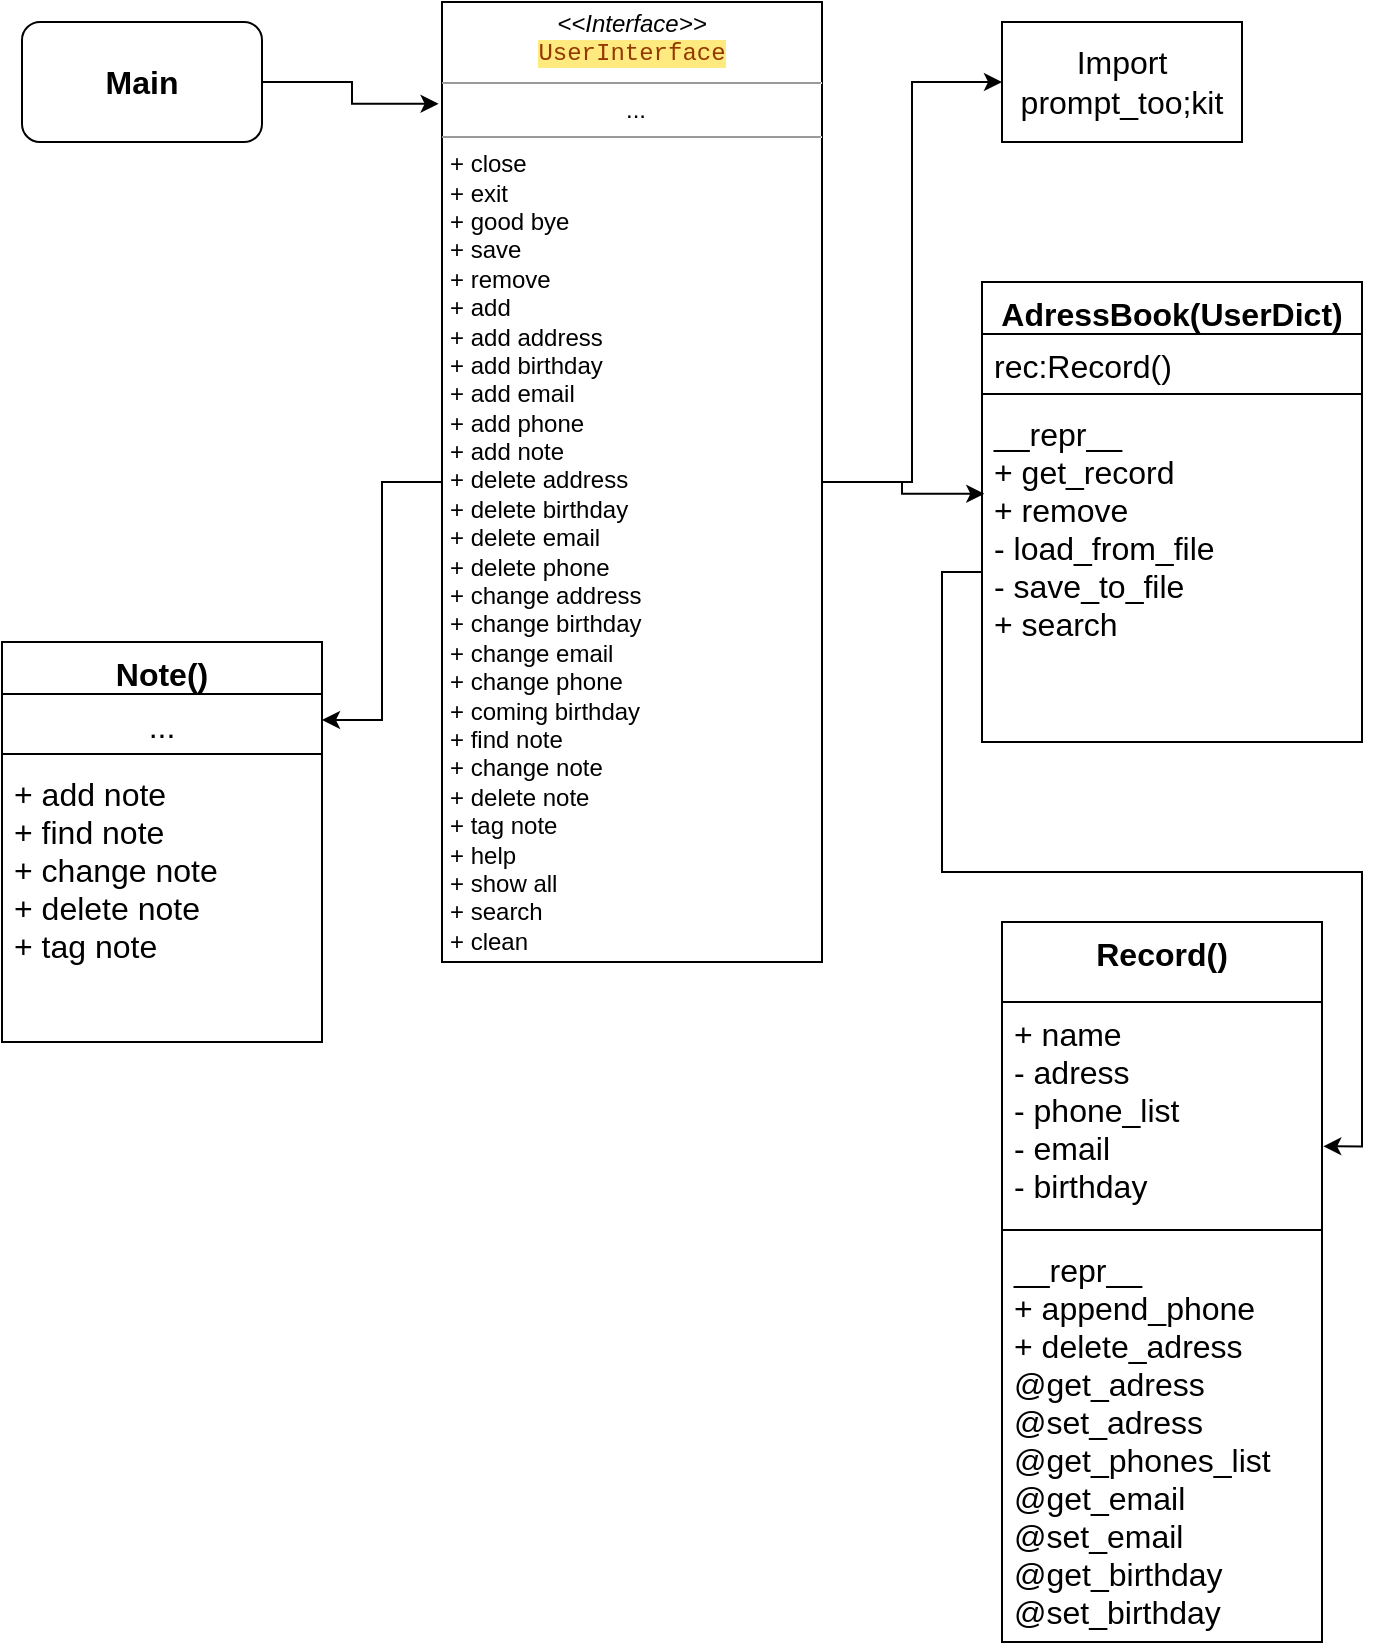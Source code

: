 <mxfile version="18.0.5" type="github">
  <diagram name="Page-1" id="c4acf3e9-155e-7222-9cf6-157b1a14988f">
    <mxGraphModel dx="782" dy="1152" grid="1" gridSize="10" guides="1" tooltips="1" connect="1" arrows="1" fold="1" page="1" pageScale="1" pageWidth="850" pageHeight="1100" background="none" math="0" shadow="0">
      <root>
        <mxCell id="0" />
        <mxCell id="1" parent="0" />
        <mxCell id="N6C6OcpftGH_Z0Eupay--5" style="edgeStyle=orthogonalEdgeStyle;rounded=0;orthogonalLoop=1;jettySize=auto;html=1;entryX=0;entryY=0.5;entryDx=0;entryDy=0;fontSize=16;" edge="1" parent="1" source="5d2195bd80daf111-18" target="N6C6OcpftGH_Z0Eupay--3">
          <mxGeometry relative="1" as="geometry" />
        </mxCell>
        <mxCell id="N6C6OcpftGH_Z0Eupay--11" style="edgeStyle=orthogonalEdgeStyle;rounded=0;orthogonalLoop=1;jettySize=auto;html=1;entryX=0.006;entryY=0.27;entryDx=0;entryDy=0;entryPerimeter=0;fontSize=16;" edge="1" parent="1" source="5d2195bd80daf111-18" target="N6C6OcpftGH_Z0Eupay--10">
          <mxGeometry relative="1" as="geometry" />
        </mxCell>
        <mxCell id="N6C6OcpftGH_Z0Eupay--22" style="edgeStyle=orthogonalEdgeStyle;rounded=0;orthogonalLoop=1;jettySize=auto;html=1;entryX=1;entryY=0.5;entryDx=0;entryDy=0;fontSize=16;" edge="1" parent="1" source="5d2195bd80daf111-18" target="N6C6OcpftGH_Z0Eupay--18">
          <mxGeometry relative="1" as="geometry" />
        </mxCell>
        <mxCell id="5d2195bd80daf111-18" value="&lt;p style=&quot;margin:0px;margin-top:4px;text-align:center;&quot;&gt;&lt;i&gt;&amp;lt;&amp;lt;Interface&amp;gt;&amp;gt;&lt;/i&gt;&lt;br&gt;&lt;span style=&quot;color: rgb(149, 56, 0); font-family: ui-monospace, SFMono-Regular, &amp;quot;SF Mono&amp;quot;, Menlo, Consolas, &amp;quot;Liberation Mono&amp;quot;, monospace; text-align: start; background-color: rgb(255, 234, 127);&quot;&gt;UserInterface&lt;/span&gt;&lt;br&gt;&lt;/p&gt;&lt;hr size=&quot;1&quot;&gt;&lt;p style=&quot;text-align: center; margin: 0px 0px 0px 4px;&quot;&gt;...&lt;/p&gt;&lt;hr size=&quot;1&quot;&gt;&lt;p style=&quot;margin:0px;margin-left:4px;&quot;&gt;+ close&lt;br&gt;+ exit&lt;/p&gt;&lt;p style=&quot;margin:0px;margin-left:4px;&quot;&gt;+ good bye&lt;/p&gt;&lt;p style=&quot;margin:0px;margin-left:4px;&quot;&gt;+ save&lt;/p&gt;&lt;p style=&quot;margin:0px;margin-left:4px;&quot;&gt;+ remove&lt;/p&gt;&lt;p style=&quot;margin:0px;margin-left:4px;&quot;&gt;+ add&lt;/p&gt;&lt;p style=&quot;margin:0px;margin-left:4px;&quot;&gt;+ add address&lt;/p&gt;&lt;p style=&quot;margin:0px;margin-left:4px;&quot;&gt;+ add birthday&lt;/p&gt;&lt;p style=&quot;margin:0px;margin-left:4px;&quot;&gt;+ add email&lt;/p&gt;&lt;p style=&quot;margin:0px;margin-left:4px;&quot;&gt;+ add phone&lt;/p&gt;&lt;p style=&quot;margin:0px;margin-left:4px;&quot;&gt;+ add note&lt;/p&gt;&lt;p style=&quot;margin:0px;margin-left:4px;&quot;&gt;+ delete address&lt;/p&gt;&lt;p style=&quot;margin: 0px 0px 0px 4px;&quot;&gt;+ delete&amp;nbsp;birthday&lt;/p&gt;&lt;p style=&quot;margin: 0px 0px 0px 4px;&quot;&gt;+ delete&amp;nbsp;email&lt;/p&gt;&lt;p style=&quot;margin: 0px 0px 0px 4px;&quot;&gt;+ delete&amp;nbsp;phone&lt;/p&gt;&lt;p style=&quot;margin: 0px 0px 0px 4px;&quot;&gt;+ change address&lt;/p&gt;&lt;p style=&quot;margin: 0px 0px 0px 4px;&quot;&gt;+ change birthday&lt;/p&gt;&lt;p style=&quot;margin: 0px 0px 0px 4px;&quot;&gt;+ change email&lt;/p&gt;&lt;p style=&quot;margin: 0px 0px 0px 4px;&quot;&gt;+ change phone&lt;/p&gt;&lt;p style=&quot;margin: 0px 0px 0px 4px;&quot;&gt;+ coming birthday&lt;/p&gt;&lt;p style=&quot;margin: 0px 0px 0px 4px;&quot;&gt;+ find note&lt;/p&gt;&lt;p style=&quot;margin: 0px 0px 0px 4px;&quot;&gt;+ change note&lt;/p&gt;&lt;p style=&quot;margin: 0px 0px 0px 4px;&quot;&gt;+ delete note&lt;/p&gt;&lt;p style=&quot;margin: 0px 0px 0px 4px;&quot;&gt;+ tag note&lt;/p&gt;&lt;p style=&quot;margin: 0px 0px 0px 4px;&quot;&gt;+ help&lt;/p&gt;&lt;p style=&quot;margin: 0px 0px 0px 4px;&quot;&gt;+ show all&lt;/p&gt;&lt;p style=&quot;margin: 0px 0px 0px 4px;&quot;&gt;+ search&lt;/p&gt;&lt;p style=&quot;margin: 0px 0px 0px 4px;&quot;&gt;+ clean&lt;/p&gt;" style="verticalAlign=top;align=left;overflow=fill;fontSize=12;fontFamily=Helvetica;html=1;rounded=0;shadow=0;comic=0;labelBackgroundColor=none;strokeWidth=1" parent="1" vertex="1">
          <mxGeometry x="290" y="50" width="190" height="480" as="geometry" />
        </mxCell>
        <mxCell id="N6C6OcpftGH_Z0Eupay--2" style="edgeStyle=orthogonalEdgeStyle;rounded=0;orthogonalLoop=1;jettySize=auto;html=1;entryX=-0.009;entryY=0.106;entryDx=0;entryDy=0;entryPerimeter=0;fontSize=16;" edge="1" parent="1" source="N6C6OcpftGH_Z0Eupay--1" target="5d2195bd80daf111-18">
          <mxGeometry relative="1" as="geometry" />
        </mxCell>
        <mxCell id="N6C6OcpftGH_Z0Eupay--1" value="&lt;b&gt;&lt;font style=&quot;font-size: 16px;&quot;&gt;Main&lt;/font&gt;&lt;/b&gt;" style="rounded=1;whiteSpace=wrap;html=1;" vertex="1" parent="1">
          <mxGeometry x="80" y="60" width="120" height="60" as="geometry" />
        </mxCell>
        <mxCell id="N6C6OcpftGH_Z0Eupay--3" value="Import prompt_too;kit" style="rounded=0;whiteSpace=wrap;html=1;fontSize=16;" vertex="1" parent="1">
          <mxGeometry x="570" y="60" width="120" height="60" as="geometry" />
        </mxCell>
        <mxCell id="N6C6OcpftGH_Z0Eupay--7" value="AdressBook(UserDict)" style="swimlane;fontStyle=1;align=center;verticalAlign=top;childLayout=stackLayout;horizontal=1;startSize=26;horizontalStack=0;resizeParent=1;resizeParentMax=0;resizeLast=0;collapsible=1;marginBottom=0;fontSize=16;" vertex="1" parent="1">
          <mxGeometry x="560" y="190" width="190" height="230" as="geometry" />
        </mxCell>
        <mxCell id="N6C6OcpftGH_Z0Eupay--8" value="rec:Record()" style="text;strokeColor=none;fillColor=none;align=left;verticalAlign=top;spacingLeft=4;spacingRight=4;overflow=hidden;rotatable=0;points=[[0,0.5],[1,0.5]];portConstraint=eastwest;fontSize=16;" vertex="1" parent="N6C6OcpftGH_Z0Eupay--7">
          <mxGeometry y="26" width="190" height="26" as="geometry" />
        </mxCell>
        <mxCell id="N6C6OcpftGH_Z0Eupay--9" value="" style="line;strokeWidth=1;fillColor=none;align=left;verticalAlign=middle;spacingTop=-1;spacingLeft=3;spacingRight=3;rotatable=0;labelPosition=right;points=[];portConstraint=eastwest;fontSize=16;" vertex="1" parent="N6C6OcpftGH_Z0Eupay--7">
          <mxGeometry y="52" width="190" height="8" as="geometry" />
        </mxCell>
        <mxCell id="N6C6OcpftGH_Z0Eupay--10" value="__repr__&#xa;+ get_record&#xa;+ remove&#xa;- load_from_file&#xa;- save_to_file&#xa;+ search&#xa;" style="text;strokeColor=none;fillColor=none;align=left;verticalAlign=top;spacingLeft=4;spacingRight=4;overflow=hidden;rotatable=0;points=[[0,0.5],[1,0.5]];portConstraint=eastwest;fontSize=16;" vertex="1" parent="N6C6OcpftGH_Z0Eupay--7">
          <mxGeometry y="60" width="190" height="170" as="geometry" />
        </mxCell>
        <mxCell id="N6C6OcpftGH_Z0Eupay--12" value="Record()" style="swimlane;fontStyle=1;align=center;verticalAlign=top;childLayout=stackLayout;horizontal=1;startSize=40;horizontalStack=0;resizeParent=1;resizeParentMax=0;resizeLast=0;collapsible=1;marginBottom=0;fontSize=16;" vertex="1" parent="1">
          <mxGeometry x="570" y="510" width="160" height="360" as="geometry" />
        </mxCell>
        <mxCell id="N6C6OcpftGH_Z0Eupay--13" value="+ name&#xa;- adress&#xa;- phone_list&#xa;- email&#xa;- birthday" style="text;strokeColor=none;fillColor=none;align=left;verticalAlign=top;spacingLeft=4;spacingRight=4;overflow=hidden;rotatable=0;points=[[0,0.5],[1,0.5]];portConstraint=eastwest;fontSize=16;" vertex="1" parent="N6C6OcpftGH_Z0Eupay--12">
          <mxGeometry y="40" width="160" height="110" as="geometry" />
        </mxCell>
        <mxCell id="N6C6OcpftGH_Z0Eupay--14" value="" style="line;strokeWidth=1;fillColor=none;align=left;verticalAlign=middle;spacingTop=-1;spacingLeft=3;spacingRight=3;rotatable=0;labelPosition=right;points=[];portConstraint=eastwest;fontSize=16;" vertex="1" parent="N6C6OcpftGH_Z0Eupay--12">
          <mxGeometry y="150" width="160" height="8" as="geometry" />
        </mxCell>
        <mxCell id="N6C6OcpftGH_Z0Eupay--15" value="__repr__&#xa;+ append_phone&#xa;+ delete_adress&#xa;@get_adress&#xa;@set_adress&#xa;@get_phones_list&#xa;@get_email&#xa;@set_email&#xa;@get_birthday&#xa;@set_birthday" style="text;strokeColor=none;fillColor=none;align=left;verticalAlign=top;spacingLeft=4;spacingRight=4;overflow=hidden;rotatable=0;points=[[0,0.5],[1,0.5]];portConstraint=eastwest;fontSize=16;" vertex="1" parent="N6C6OcpftGH_Z0Eupay--12">
          <mxGeometry y="158" width="160" height="202" as="geometry" />
        </mxCell>
        <mxCell id="N6C6OcpftGH_Z0Eupay--16" style="edgeStyle=orthogonalEdgeStyle;rounded=0;orthogonalLoop=1;jettySize=auto;html=1;entryX=1.004;entryY=0.656;entryDx=0;entryDy=0;entryPerimeter=0;fontSize=16;" edge="1" parent="1" source="N6C6OcpftGH_Z0Eupay--10" target="N6C6OcpftGH_Z0Eupay--13">
          <mxGeometry relative="1" as="geometry" />
        </mxCell>
        <mxCell id="N6C6OcpftGH_Z0Eupay--17" value="Note()" style="swimlane;fontStyle=1;align=center;verticalAlign=top;childLayout=stackLayout;horizontal=1;startSize=26;horizontalStack=0;resizeParent=1;resizeParentMax=0;resizeLast=0;collapsible=1;marginBottom=0;fontSize=16;" vertex="1" parent="1">
          <mxGeometry x="70" y="370" width="160" height="200" as="geometry" />
        </mxCell>
        <mxCell id="N6C6OcpftGH_Z0Eupay--18" value="..." style="text;strokeColor=none;fillColor=none;align=center;verticalAlign=top;spacingLeft=4;spacingRight=4;overflow=hidden;rotatable=0;points=[[0,0.5],[1,0.5]];portConstraint=eastwest;fontSize=16;" vertex="1" parent="N6C6OcpftGH_Z0Eupay--17">
          <mxGeometry y="26" width="160" height="26" as="geometry" />
        </mxCell>
        <mxCell id="N6C6OcpftGH_Z0Eupay--19" value="" style="line;strokeWidth=1;fillColor=none;align=left;verticalAlign=middle;spacingTop=-1;spacingLeft=3;spacingRight=3;rotatable=0;labelPosition=right;points=[];portConstraint=eastwest;fontSize=16;" vertex="1" parent="N6C6OcpftGH_Z0Eupay--17">
          <mxGeometry y="52" width="160" height="8" as="geometry" />
        </mxCell>
        <mxCell id="N6C6OcpftGH_Z0Eupay--20" value="+ add note&#xa;+ find note&#xa;+ change note&#xa;+ delete note&#xa;+ tag note" style="text;strokeColor=none;fillColor=none;align=left;verticalAlign=top;spacingLeft=4;spacingRight=4;overflow=hidden;rotatable=0;points=[[0,0.5],[1,0.5]];portConstraint=eastwest;fontSize=16;" vertex="1" parent="N6C6OcpftGH_Z0Eupay--17">
          <mxGeometry y="60" width="160" height="140" as="geometry" />
        </mxCell>
      </root>
    </mxGraphModel>
  </diagram>
</mxfile>
